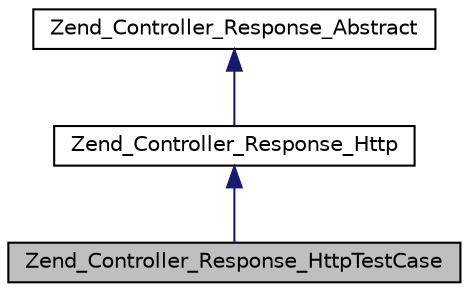 digraph G
{
  edge [fontname="Helvetica",fontsize="10",labelfontname="Helvetica",labelfontsize="10"];
  node [fontname="Helvetica",fontsize="10",shape=record];
  Node1 [label="Zend_Controller_Response_HttpTestCase",height=0.2,width=0.4,color="black", fillcolor="grey75", style="filled" fontcolor="black"];
  Node2 -> Node1 [dir="back",color="midnightblue",fontsize="10",style="solid",fontname="Helvetica"];
  Node2 [label="Zend_Controller_Response_Http",height=0.2,width=0.4,color="black", fillcolor="white", style="filled",URL="$class_zend___controller___response___http.html"];
  Node3 -> Node2 [dir="back",color="midnightblue",fontsize="10",style="solid",fontname="Helvetica"];
  Node3 [label="Zend_Controller_Response_Abstract",height=0.2,width=0.4,color="black", fillcolor="white", style="filled",URL="$class_zend___controller___response___abstract.html"];
}
